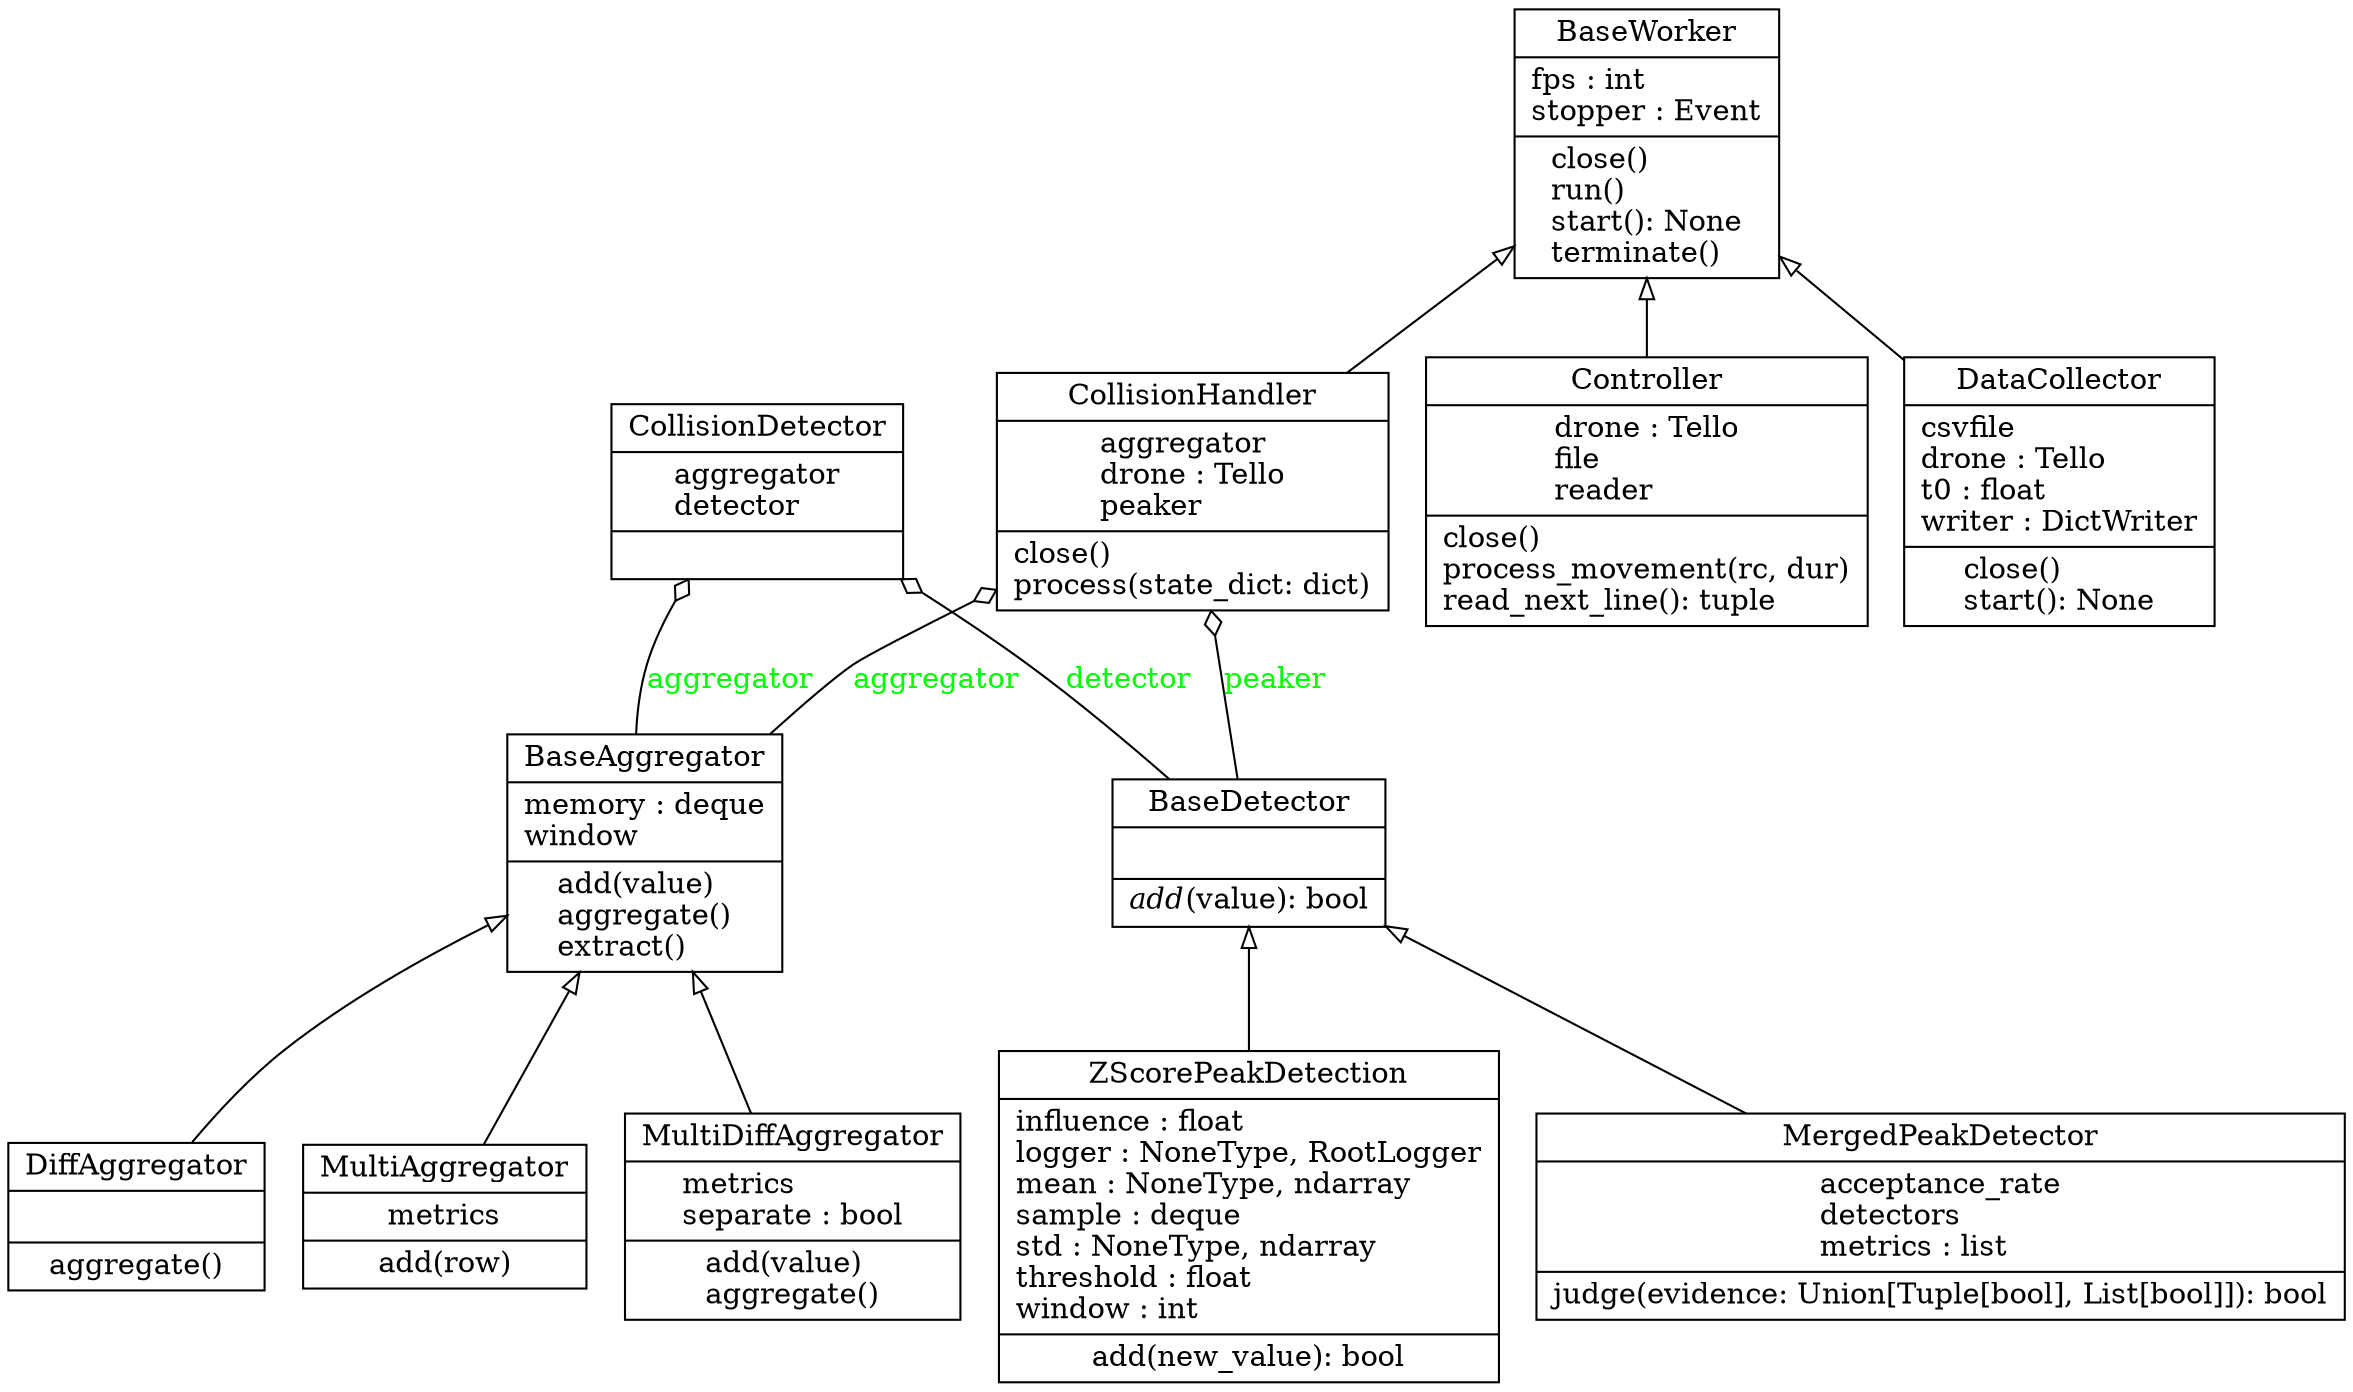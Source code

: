 digraph "classes" {
rankdir=BT
charset="utf-8"
"droneFly.aggregate.BaseAggregator" [color="black", fontcolor="black", label=<{BaseAggregator|memory : deque<br ALIGN="LEFT"/>window<br ALIGN="LEFT"/>|add(value)<br ALIGN="LEFT"/>aggregate()<br ALIGN="LEFT"/>extract()<br ALIGN="LEFT"/>}>, shape="record", style="solid"];
"droneFly.detector.BaseDetector" [color="black", fontcolor="black", label=<{BaseDetector|<br ALIGN="LEFT"/>|<I>add</I>(value): bool<br ALIGN="LEFT"/>}>, shape="record", style="solid"];
"droneFly.base.BaseWorker" [color="black", fontcolor="black", label=<{BaseWorker|fps : int<br ALIGN="LEFT"/>stopper : Event<br ALIGN="LEFT"/>|close()<br ALIGN="LEFT"/>run()<br ALIGN="LEFT"/>start(): None<br ALIGN="LEFT"/>terminate()<br ALIGN="LEFT"/>}>, shape="record", style="solid"];
"droneFly.collision.CollisionDetector" [color="black", fontcolor="black", label=<{CollisionDetector|aggregator<br ALIGN="LEFT"/>detector<br ALIGN="LEFT"/>|}>, shape="record", style="solid"];
"droneFly.collision.CollisionHandler" [color="black", fontcolor="black", label=<{CollisionHandler|aggregator<br ALIGN="LEFT"/>drone : Tello<br ALIGN="LEFT"/>peaker<br ALIGN="LEFT"/>|close()<br ALIGN="LEFT"/>process(state_dict: dict)<br ALIGN="LEFT"/>}>, shape="record", style="solid"];
"droneFly.flight.Controller" [color="black", fontcolor="black", label=<{Controller|drone : Tello<br ALIGN="LEFT"/>file<br ALIGN="LEFT"/>reader<br ALIGN="LEFT"/>|close()<br ALIGN="LEFT"/>process_movement(rc, dur)<br ALIGN="LEFT"/>read_next_line(): tuple<br ALIGN="LEFT"/>}>, shape="record", style="solid"];
"droneFly.monitor.DataCollector" [color="black", fontcolor="black", label=<{DataCollector|csvfile<br ALIGN="LEFT"/>drone : Tello<br ALIGN="LEFT"/>t0 : float<br ALIGN="LEFT"/>writer : DictWriter<br ALIGN="LEFT"/>|close()<br ALIGN="LEFT"/>start(): None<br ALIGN="LEFT"/>}>, shape="record", style="solid"];
"droneFly.aggregate.DiffAggregator" [color="black", fontcolor="black", label=<{DiffAggregator|<br ALIGN="LEFT"/>|aggregate()<br ALIGN="LEFT"/>}>, shape="record", style="solid"];
"droneFly.detector.MergedPeakDetector" [color="black", fontcolor="black", label=<{MergedPeakDetector|acceptance_rate<br ALIGN="LEFT"/>detectors<br ALIGN="LEFT"/>metrics : list<br ALIGN="LEFT"/>|judge(evidence: Union[Tuple[bool], List[bool]]): bool<br ALIGN="LEFT"/>}>, shape="record", style="solid"];
"droneFly.aggregate.MultiAggregator" [color="black", fontcolor="black", label=<{MultiAggregator|metrics<br ALIGN="LEFT"/>|add(row)<br ALIGN="LEFT"/>}>, shape="record", style="solid"];
"droneFly.aggregate.MultiDiffAggregator" [color="black", fontcolor="black", label=<{MultiDiffAggregator|metrics<br ALIGN="LEFT"/>separate : bool<br ALIGN="LEFT"/>|add(value)<br ALIGN="LEFT"/>aggregate()<br ALIGN="LEFT"/>}>, shape="record", style="solid"];
"droneFly.detector.ZScorePeakDetection" [color="black", fontcolor="black", label=<{ZScorePeakDetection|influence : float<br ALIGN="LEFT"/>logger : NoneType, RootLogger<br ALIGN="LEFT"/>mean : NoneType, ndarray<br ALIGN="LEFT"/>sample : deque<br ALIGN="LEFT"/>std : NoneType, ndarray<br ALIGN="LEFT"/>threshold : float<br ALIGN="LEFT"/>window : int<br ALIGN="LEFT"/>|add(new_value): bool<br ALIGN="LEFT"/>}>, shape="record", style="solid"];
"droneFly.aggregate.DiffAggregator" -> "droneFly.aggregate.BaseAggregator" [arrowhead="empty", arrowtail="none"];
"droneFly.aggregate.MultiAggregator" -> "droneFly.aggregate.BaseAggregator" [arrowhead="empty", arrowtail="none"];
"droneFly.aggregate.MultiDiffAggregator" -> "droneFly.aggregate.BaseAggregator" [arrowhead="empty", arrowtail="none"];
"droneFly.collision.CollisionHandler" -> "droneFly.base.BaseWorker" [arrowhead="empty", arrowtail="none"];
"droneFly.detector.MergedPeakDetector" -> "droneFly.detector.BaseDetector" [arrowhead="empty", arrowtail="none"];
"droneFly.detector.ZScorePeakDetection" -> "droneFly.detector.BaseDetector" [arrowhead="empty", arrowtail="none"];
"droneFly.flight.Controller" -> "droneFly.base.BaseWorker" [arrowhead="empty", arrowtail="none"];
"droneFly.monitor.DataCollector" -> "droneFly.base.BaseWorker" [arrowhead="empty", arrowtail="none"];
"droneFly.aggregate.BaseAggregator" -> "droneFly.collision.CollisionDetector" [arrowhead="odiamond", arrowtail="none", fontcolor="green", label="aggregator", style="solid"];
"droneFly.aggregate.BaseAggregator" -> "droneFly.collision.CollisionHandler" [arrowhead="odiamond", arrowtail="none", fontcolor="green", label="aggregator", style="solid"];
"droneFly.detector.BaseDetector" -> "droneFly.collision.CollisionDetector" [arrowhead="odiamond", arrowtail="none", fontcolor="green", label="detector", style="solid"];
"droneFly.detector.BaseDetector" -> "droneFly.collision.CollisionHandler" [arrowhead="odiamond", arrowtail="none", fontcolor="green", label="peaker", style="solid"];
}

